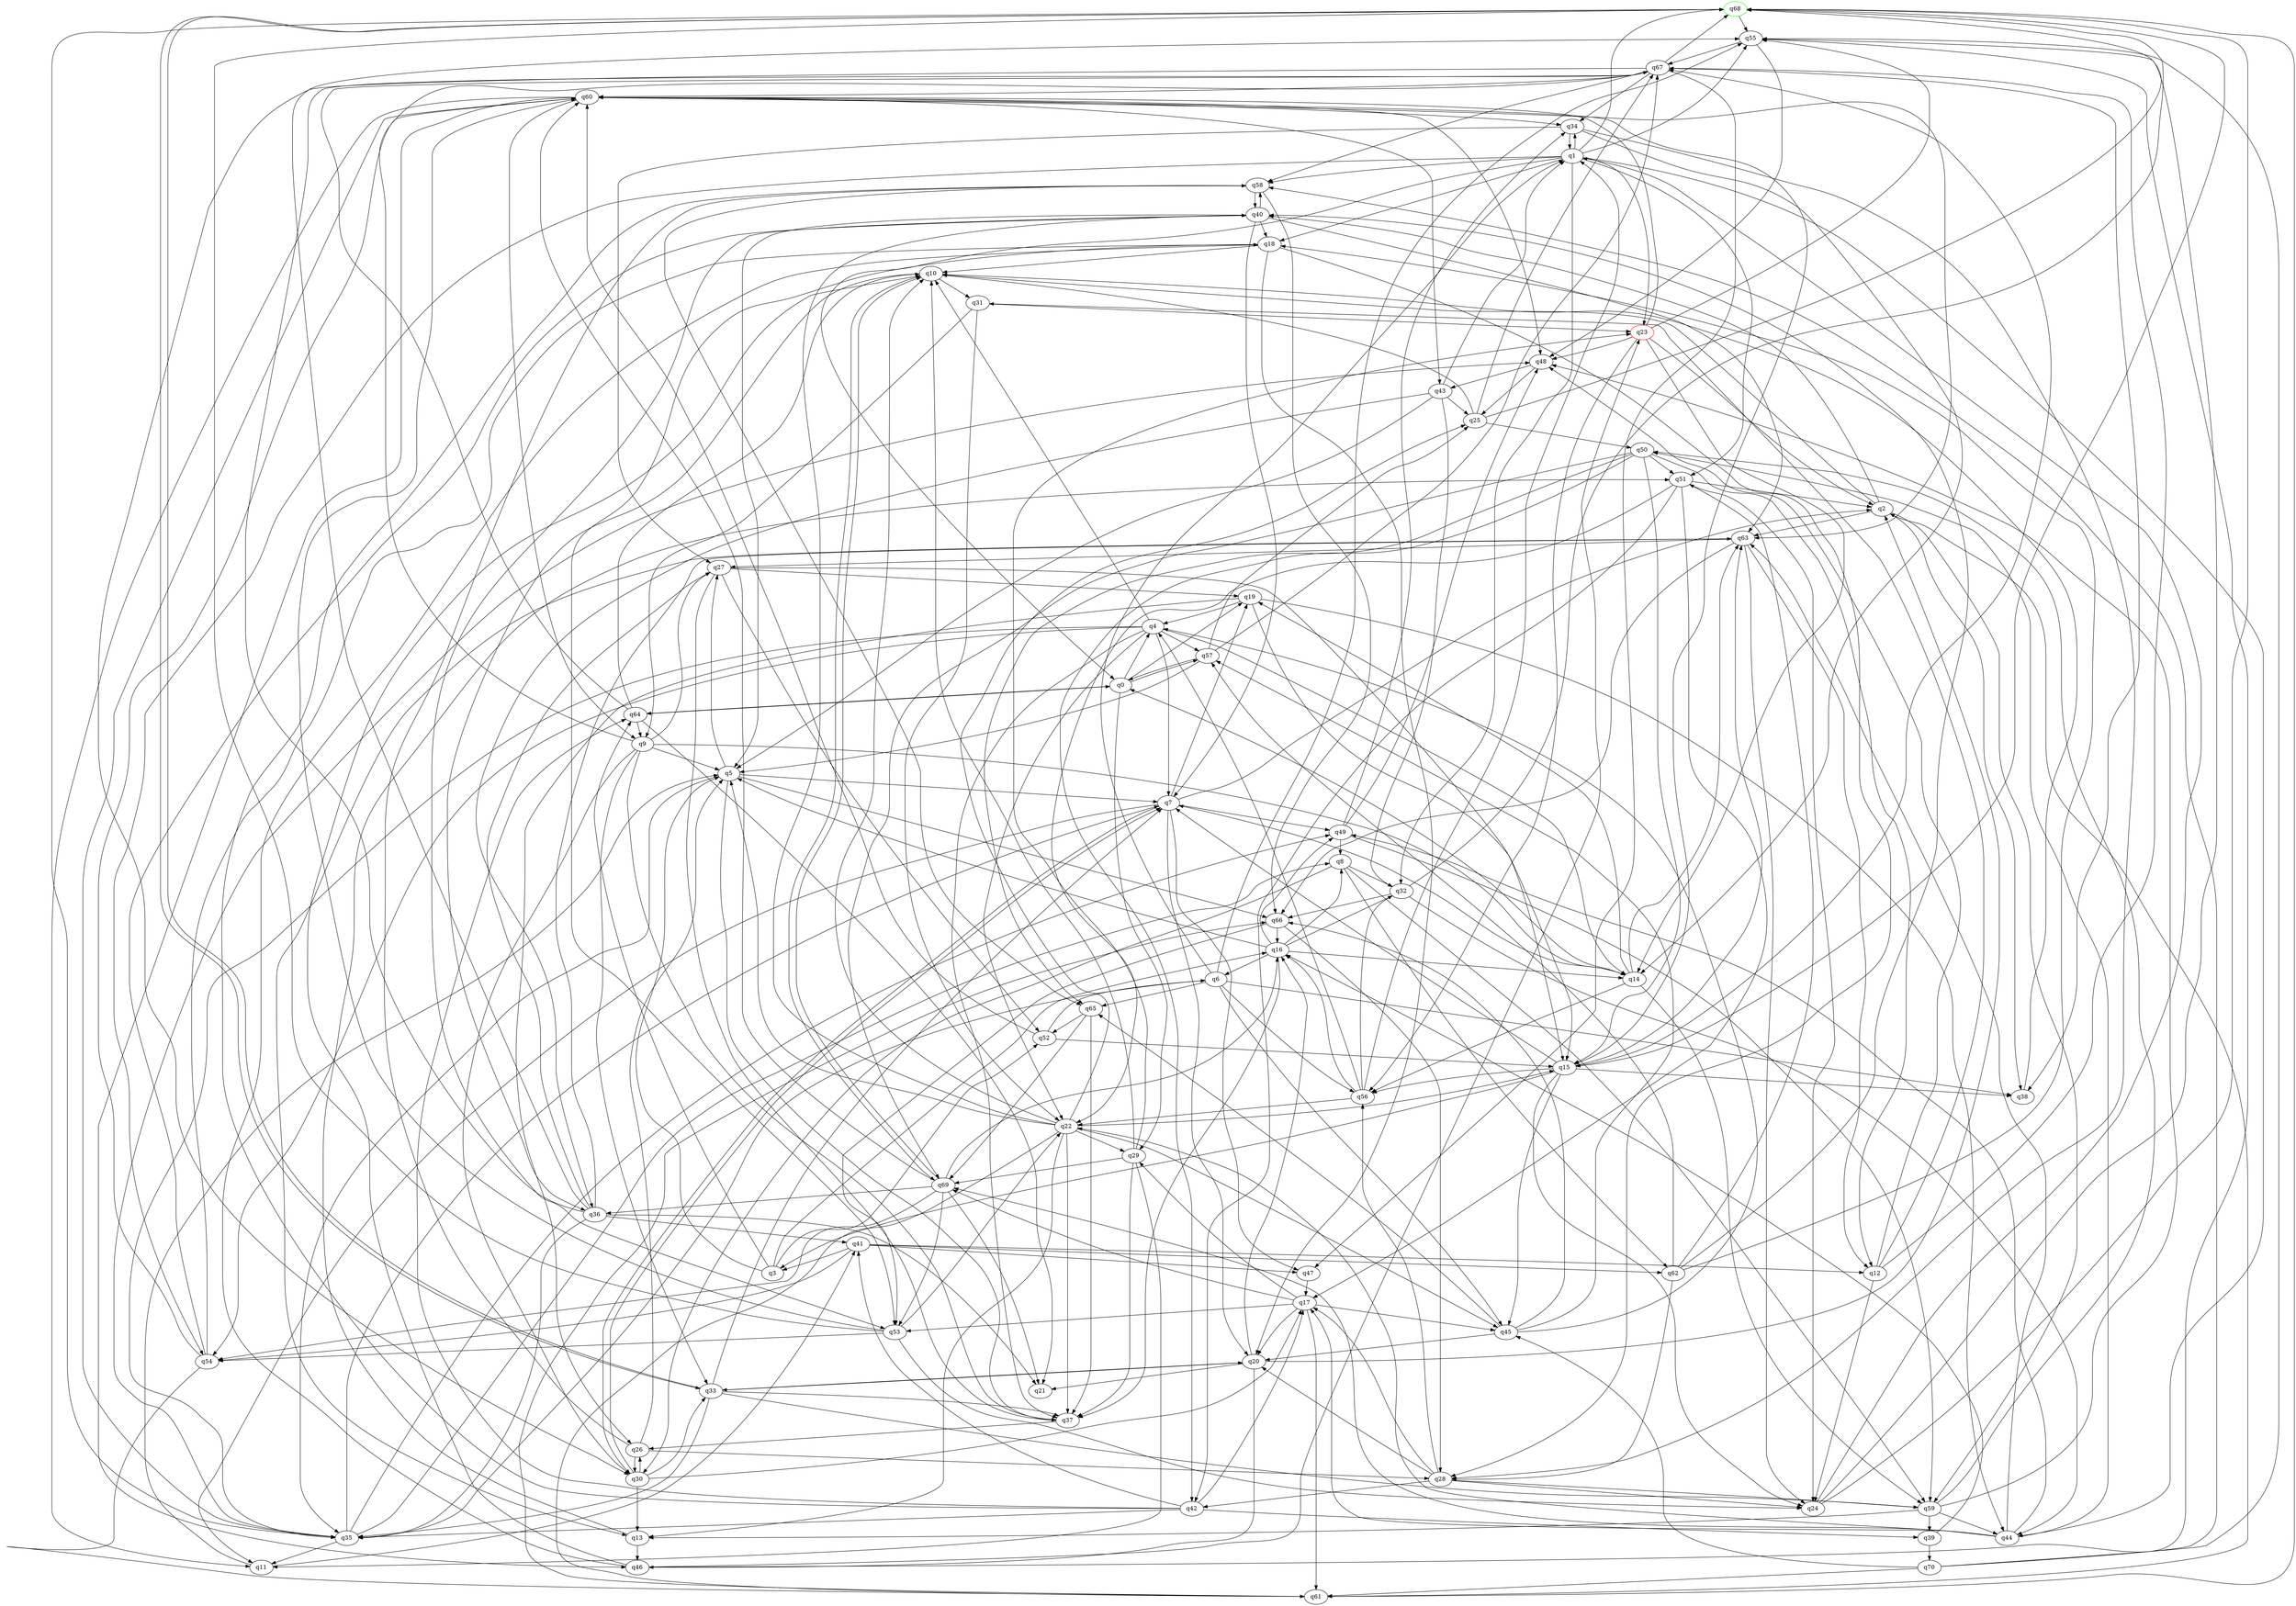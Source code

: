 digraph A{
q68 [initial=1,color=green];
q23 [final=1,color=red];
q0 -> q4;
q0 -> q19;
q0 -> q29;
q0 -> q57;
q0 -> q64;
q1 -> q0;
q1 -> q18;
q1 -> q23;
q1 -> q32;
q1 -> q34;
q1 -> q44;
q1 -> q51;
q1 -> q54;
q1 -> q55;
q1 -> q58;
q1 -> q68;
q2 -> q10;
q2 -> q38;
q2 -> q40;
q2 -> q59;
q2 -> q63;
q3 -> q5;
q3 -> q16;
q3 -> q52;
q3 -> q64;
q4 -> q7;
q4 -> q10;
q4 -> q14;
q4 -> q22;
q4 -> q35;
q4 -> q37;
q4 -> q54;
q4 -> q57;
q5 -> q7;
q5 -> q27;
q5 -> q35;
q5 -> q37;
q5 -> q66;
q6 -> q1;
q6 -> q38;
q6 -> q45;
q6 -> q55;
q6 -> q56;
q6 -> q65;
q7 -> q2;
q7 -> q11;
q7 -> q19;
q7 -> q20;
q7 -> q30;
q7 -> q47;
q7 -> q49;
q8 -> q30;
q8 -> q32;
q8 -> q59;
q8 -> q62;
q9 -> q5;
q9 -> q14;
q9 -> q27;
q9 -> q30;
q9 -> q33;
q9 -> q37;
q9 -> q67;
q10 -> q31;
q10 -> q36;
q10 -> q69;
q11 -> q5;
q11 -> q41;
q12 -> q24;
q12 -> q31;
q12 -> q48;
q12 -> q67;
q13 -> q46;
q13 -> q51;
q14 -> q0;
q14 -> q7;
q14 -> q19;
q14 -> q56;
q14 -> q59;
q14 -> q63;
q15 -> q3;
q15 -> q7;
q15 -> q24;
q15 -> q38;
q15 -> q45;
q15 -> q56;
q15 -> q63;
q15 -> q67;
q16 -> q5;
q16 -> q6;
q16 -> q8;
q16 -> q14;
q16 -> q32;
q16 -> q37;
q16 -> q49;
q17 -> q20;
q17 -> q29;
q17 -> q45;
q17 -> q53;
q17 -> q61;
q17 -> q69;
q18 -> q10;
q18 -> q20;
q18 -> q28;
q18 -> q53;
q19 -> q4;
q19 -> q15;
q19 -> q26;
q19 -> q44;
q20 -> q2;
q20 -> q16;
q20 -> q21;
q20 -> q33;
q20 -> q46;
q22 -> q5;
q22 -> q10;
q22 -> q13;
q22 -> q15;
q22 -> q25;
q22 -> q29;
q22 -> q37;
q22 -> q40;
q22 -> q45;
q22 -> q61;
q23 -> q2;
q23 -> q14;
q23 -> q48;
q23 -> q55;
q23 -> q56;
q23 -> q60;
q24 -> q1;
q24 -> q55;
q24 -> q68;
q25 -> q10;
q25 -> q50;
q25 -> q67;
q25 -> q68;
q26 -> q5;
q26 -> q28;
q26 -> q30;
q26 -> q58;
q27 -> q15;
q27 -> q19;
q27 -> q37;
q27 -> q52;
q28 -> q17;
q28 -> q20;
q28 -> q24;
q28 -> q42;
q28 -> q56;
q28 -> q59;
q29 -> q10;
q29 -> q11;
q29 -> q23;
q29 -> q37;
q29 -> q69;
q30 -> q7;
q30 -> q13;
q30 -> q17;
q30 -> q26;
q30 -> q33;
q31 -> q9;
q31 -> q22;
q31 -> q23;
q32 -> q44;
q32 -> q66;
q32 -> q68;
q33 -> q7;
q33 -> q20;
q33 -> q35;
q33 -> q37;
q33 -> q59;
q33 -> q68;
q34 -> q1;
q34 -> q14;
q34 -> q27;
q34 -> q28;
q35 -> q6;
q35 -> q7;
q35 -> q8;
q35 -> q11;
q35 -> q48;
q35 -> q49;
q35 -> q60;
q36 -> q21;
q36 -> q27;
q36 -> q35;
q36 -> q41;
q36 -> q55;
q36 -> q63;
q36 -> q67;
q37 -> q26;
q38 -> q10;
q39 -> q16;
q39 -> q70;
q40 -> q5;
q40 -> q7;
q40 -> q18;
q40 -> q53;
q40 -> q58;
q40 -> q63;
q41 -> q3;
q41 -> q12;
q41 -> q47;
q41 -> q54;
q41 -> q62;
q42 -> q17;
q42 -> q35;
q42 -> q39;
q42 -> q41;
q42 -> q58;
q42 -> q64;
q43 -> q1;
q43 -> q5;
q43 -> q25;
q43 -> q32;
q43 -> q36;
q44 -> q17;
q44 -> q22;
q44 -> q49;
q44 -> q50;
q44 -> q63;
q44 -> q69;
q45 -> q4;
q45 -> q20;
q45 -> q57;
q45 -> q65;
q45 -> q66;
q46 -> q10;
q46 -> q18;
q46 -> q23;
q46 -> q55;
q47 -> q17;
q48 -> q25;
q48 -> q43;
q49 -> q8;
q49 -> q34;
q49 -> q48;
q49 -> q59;
q50 -> q12;
q50 -> q15;
q50 -> q42;
q50 -> q51;
q50 -> q65;
q50 -> q69;
q51 -> q2;
q51 -> q17;
q51 -> q22;
q51 -> q24;
q51 -> q42;
q52 -> q6;
q52 -> q15;
q52 -> q60;
q53 -> q22;
q53 -> q24;
q53 -> q54;
q53 -> q60;
q53 -> q68;
q54 -> q18;
q54 -> q40;
q54 -> q60;
q54 -> q61;
q55 -> q48;
q55 -> q67;
q56 -> q1;
q56 -> q4;
q56 -> q16;
q56 -> q22;
q56 -> q32;
q57 -> q0;
q57 -> q5;
q57 -> q25;
q57 -> q67;
q58 -> q40;
q58 -> q65;
q58 -> q66;
q59 -> q13;
q59 -> q39;
q59 -> q44;
q59 -> q48;
q59 -> q50;
q60 -> q9;
q60 -> q11;
q60 -> q15;
q60 -> q34;
q60 -> q43;
q60 -> q46;
q60 -> q48;
q60 -> q63;
q61 -> q2;
q61 -> q66;
q62 -> q18;
q62 -> q28;
q62 -> q40;
q62 -> q51;
q62 -> q57;
q63 -> q12;
q63 -> q13;
q63 -> q24;
q63 -> q27;
q63 -> q66;
q64 -> q0;
q64 -> q9;
q64 -> q10;
q64 -> q21;
q64 -> q67;
q65 -> q37;
q65 -> q52;
q65 -> q69;
q66 -> q16;
q66 -> q28;
q66 -> q53;
q67 -> q30;
q67 -> q34;
q67 -> q38;
q67 -> q47;
q67 -> q58;
q67 -> q60;
q67 -> q68;
q68 -> q15;
q68 -> q33;
q68 -> q35;
q68 -> q55;
q68 -> q61;
q69 -> q10;
q69 -> q16;
q69 -> q21;
q69 -> q36;
q69 -> q53;
q69 -> q54;
q69 -> q60;
q70 -> q45;
q70 -> q55;
q70 -> q58;
q70 -> q61;
}